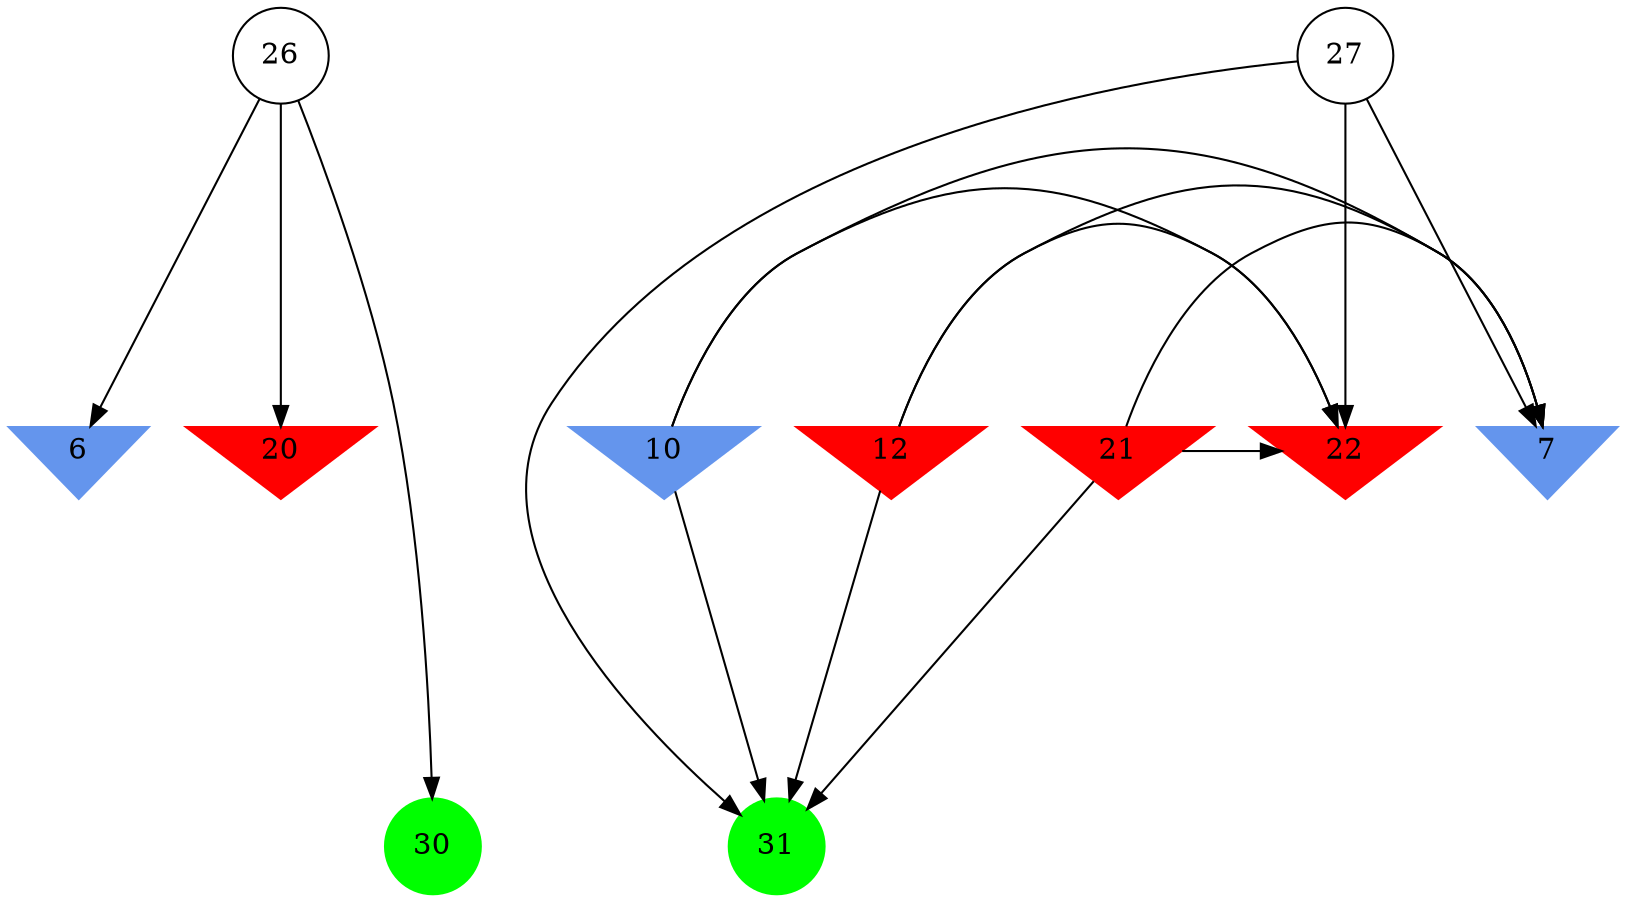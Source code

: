 digraph brain {
	ranksep=2.0;
	6 [shape=invtriangle,style=filled,color=cornflowerblue];
	7 [shape=invtriangle,style=filled,color=cornflowerblue];
	10 [shape=invtriangle,style=filled,color=cornflowerblue];
	12 [shape=invtriangle,style=filled,color=red];
	20 [shape=invtriangle,style=filled,color=red];
	21 [shape=invtriangle,style=filled,color=red];
	22 [shape=invtriangle,style=filled,color=red];
	26 [shape=circle,color=black];
	27 [shape=circle,color=black];
	30 [shape=circle,style=filled,color=green];
	31 [shape=circle,style=filled,color=green];
	26	->	30;
	26	->	6;
	26	->	20;
	10	->	7;
	10	->	22;
	10	->	31;
	21	->	7;
	21	->	22;
	21	->	31;
	27	->	7;
	27	->	22;
	27	->	31;
	12	->	7;
	12	->	22;
	12	->	31;
	{ rank=same; 6; 7; 10; 12; 20; 21; 22; }
	{ rank=same; 26; 27; }
	{ rank=same; 30; 31; }
}
